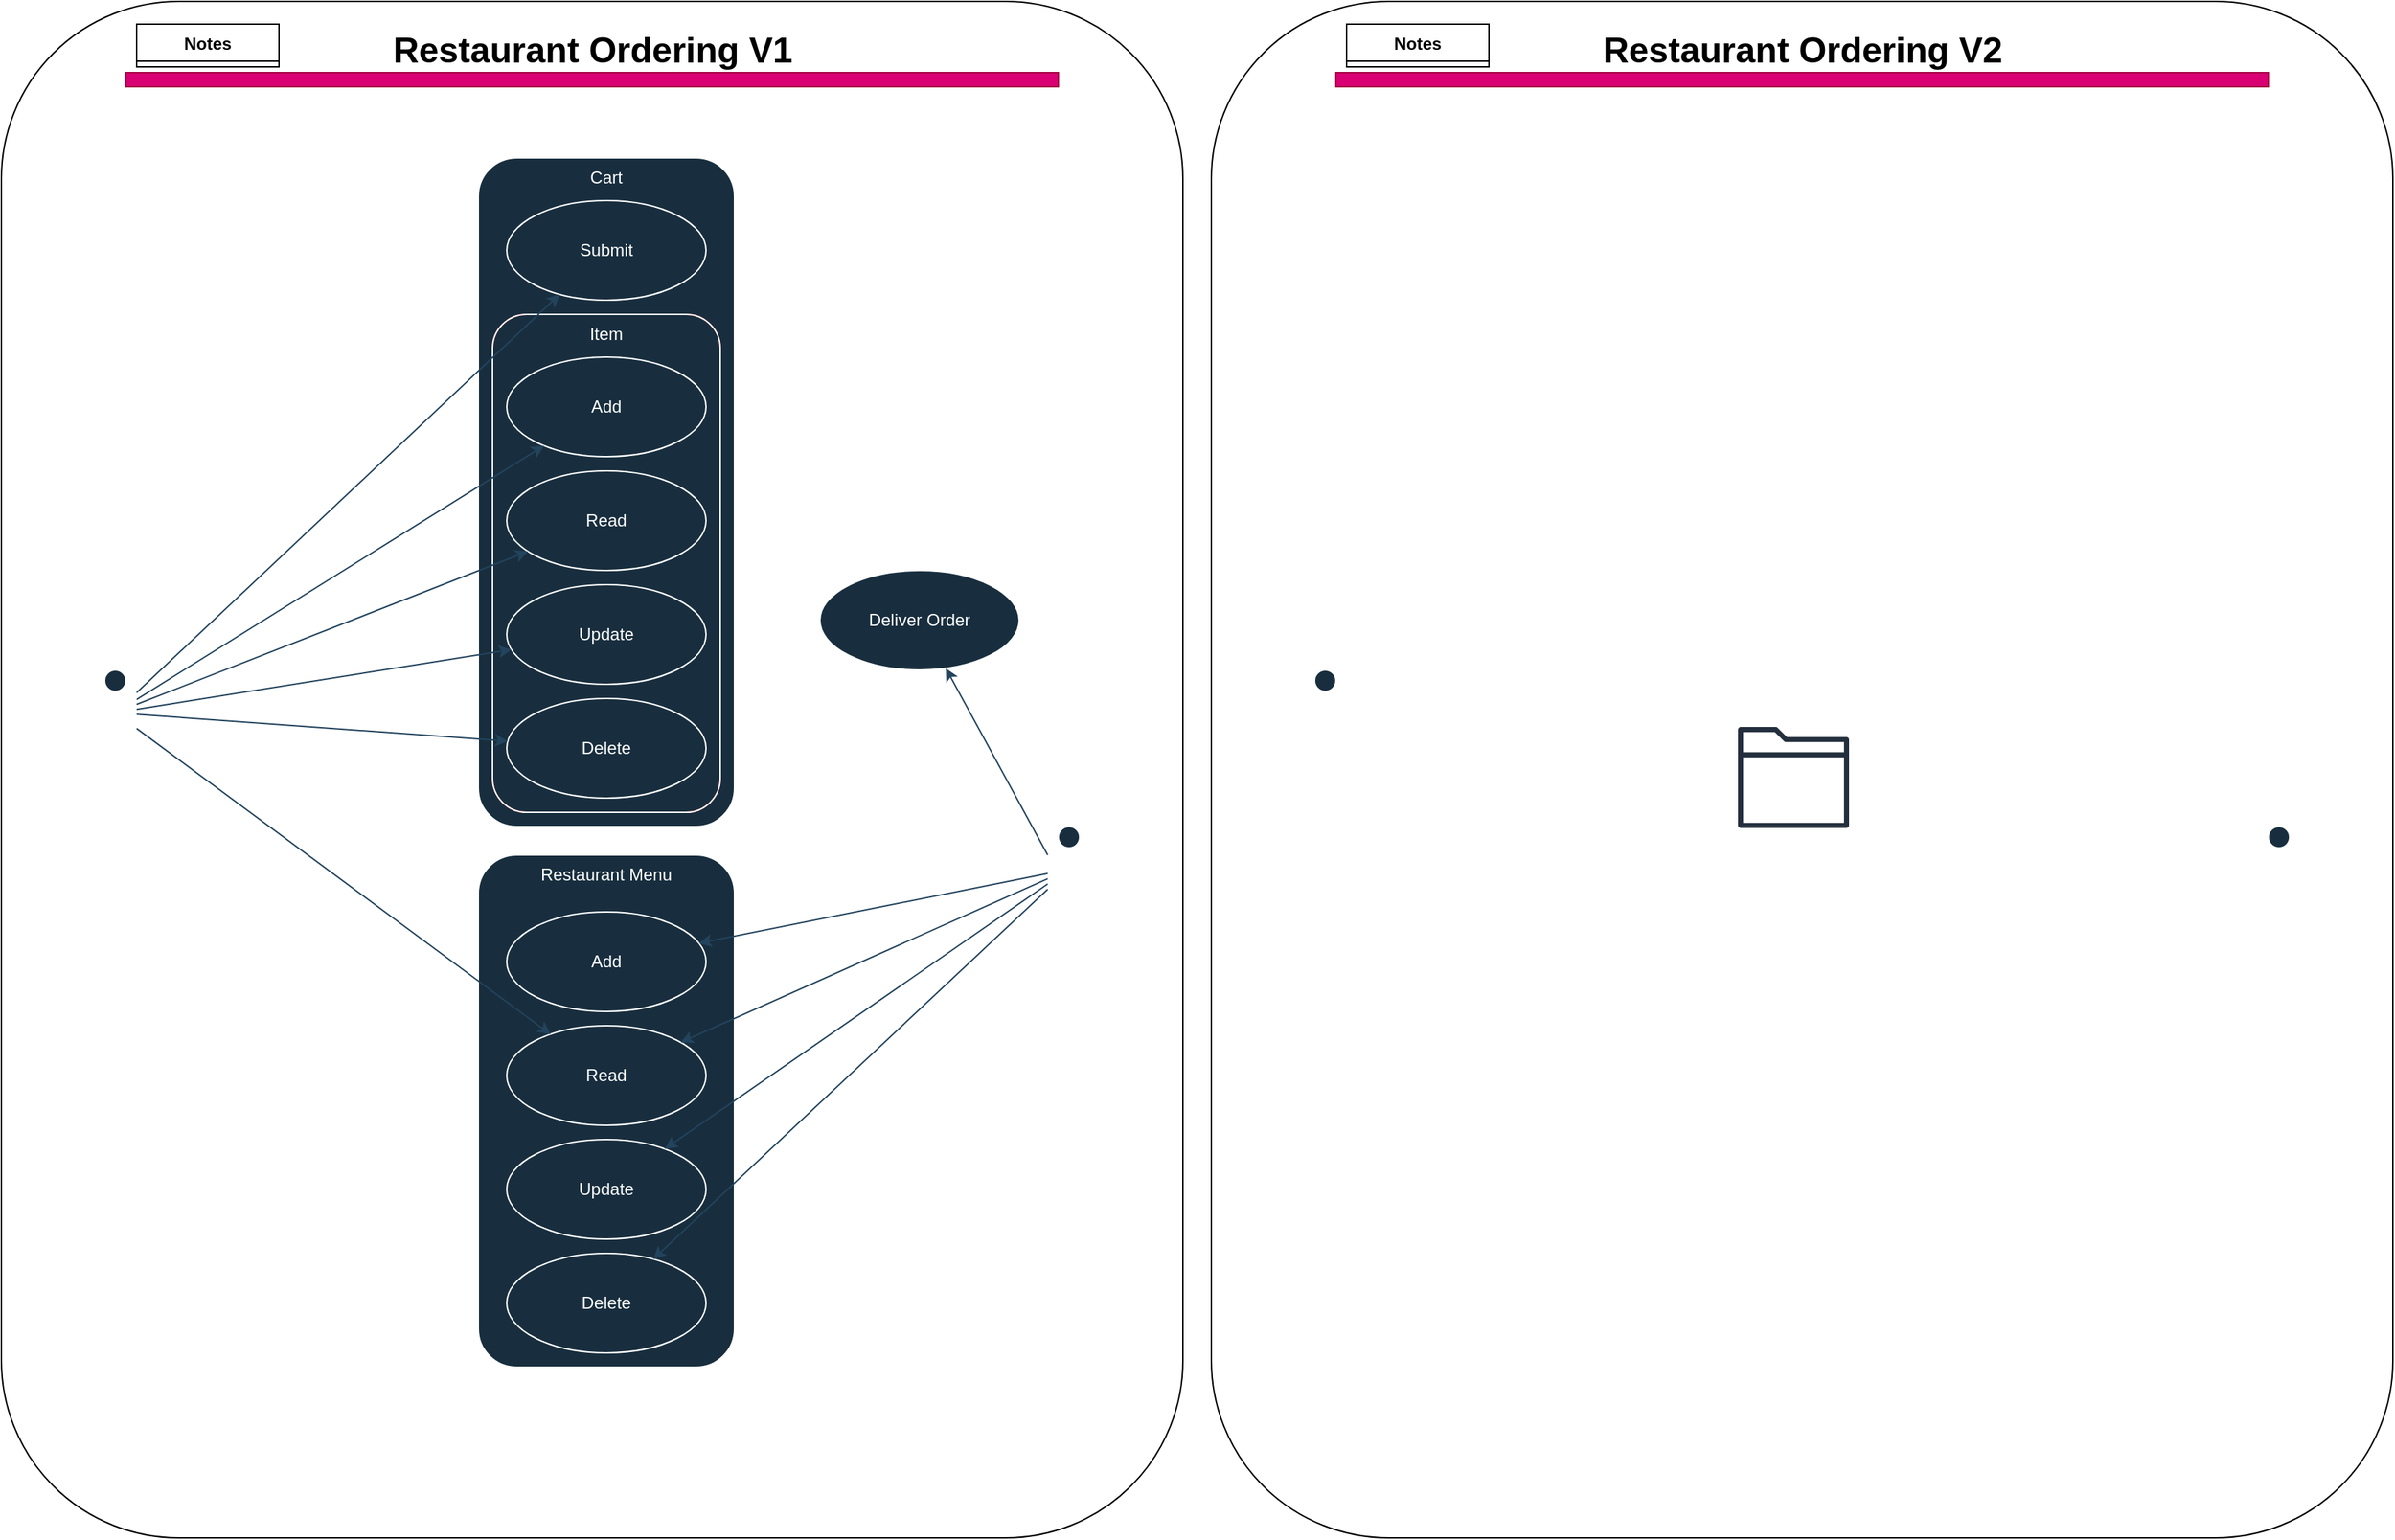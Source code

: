 <mxfile version="21.2.8" type="device">
  <diagram name="Page-1" id="_VKsZUqjI1KDM406V_db">
    <mxGraphModel dx="1540" dy="1145" grid="1" gridSize="10" guides="1" tooltips="1" connect="1" arrows="1" fold="1" page="1" pageScale="1" pageWidth="850" pageHeight="1100" math="0" shadow="0">
      <root>
        <mxCell id="0" />
        <mxCell id="1" parent="0" />
        <mxCell id="Q-EsAjGMg-Bfw-G2u1UZ-86" value="" style="rounded=1;whiteSpace=wrap;html=1;movable=1;resizable=1;rotatable=1;deletable=1;editable=1;locked=0;connectable=1;" vertex="1" parent="1">
          <mxGeometry x="860" y="10" width="830" height="1080" as="geometry" />
        </mxCell>
        <mxCell id="Q-EsAjGMg-Bfw-G2u1UZ-106" value="Restaurant Patron" style="shape=umlActor;verticalLabelPosition=bottom;verticalAlign=top;html=1;direction=east;labelBackgroundColor=none;fillColor=#182E3E;strokeColor=#FFFFFF;fontColor=#FFFFFF;rounded=1;" vertex="1" parent="1">
          <mxGeometry x="925" y="480" width="30" height="60" as="geometry" />
        </mxCell>
        <mxCell id="Q-EsAjGMg-Bfw-G2u1UZ-110" value="Restaurant Staff" style="shape=umlActor;verticalLabelPosition=bottom;verticalAlign=top;html=1;labelBackgroundColor=none;fillColor=#182E3E;strokeColor=#FFFFFF;fontColor=#FFFFFF;rounded=1;" vertex="1" parent="1">
          <mxGeometry x="1595" y="590" width="30" height="60" as="geometry" />
        </mxCell>
        <mxCell id="Q-EsAjGMg-Bfw-G2u1UZ-116" value="Restaurant Ordering V2" style="text;align=center;fontStyle=1;verticalAlign=middle;spacingLeft=3;spacingRight=3;strokeColor=none;rotatable=1;points=[[0,0.5],[1,0.5]];portConstraint=eastwest;html=1;fontSize=25;movable=1;resizable=1;deletable=1;editable=1;locked=0;connectable=1;" vertex="1" parent="1">
          <mxGeometry x="1125" y="30" width="300" height="26" as="geometry" />
        </mxCell>
        <mxCell id="Q-EsAjGMg-Bfw-G2u1UZ-117" value="" style="text;strokeColor=#A50040;fillColor=#d80073;align=left;verticalAlign=middle;spacingTop=-1;spacingLeft=4;spacingRight=4;rotatable=1;labelPosition=right;points=[];portConstraint=eastwest;fontColor=#ffffff;movable=1;resizable=1;deletable=1;editable=1;locked=0;connectable=1;" vertex="1" parent="1">
          <mxGeometry x="947.5" y="60" width="655" height="10" as="geometry" />
        </mxCell>
        <mxCell id="Q-EsAjGMg-Bfw-G2u1UZ-118" value="Notes" style="swimlane;fontStyle=1;align=center;verticalAlign=top;childLayout=stackLayout;horizontal=1;startSize=26;horizontalStack=0;resizeParent=1;resizeParentMax=0;resizeLast=0;collapsible=1;marginBottom=0;whiteSpace=wrap;html=1;movable=1;resizable=1;rotatable=1;deletable=1;editable=1;locked=0;connectable=1;" vertex="1" collapsed="1" parent="1">
          <mxGeometry x="955" y="26" width="100" height="30" as="geometry">
            <mxRectangle x="955" y="26" width="582.5" height="208" as="alternateBounds" />
          </mxGeometry>
        </mxCell>
        <mxCell id="Q-EsAjGMg-Bfw-G2u1UZ-119" value="&lt;p&gt;Notes:&amp;nbsp;&lt;/p&gt;&lt;p&gt;&lt;/p&gt;&lt;ul&gt;&lt;li&gt;&lt;br&gt;&lt;/li&gt;&lt;/ul&gt;" style="text;strokeColor=none;fillColor=default;align=left;verticalAlign=top;spacingLeft=4;spacingRight=4;overflow=hidden;rotatable=0;points=[[0,0.5],[1,0.5]];portConstraint=eastwest;whiteSpace=wrap;html=1;" vertex="1" parent="Q-EsAjGMg-Bfw-G2u1UZ-118">
          <mxGeometry y="26" width="582.5" height="174" as="geometry" />
        </mxCell>
        <mxCell id="Q-EsAjGMg-Bfw-G2u1UZ-120" value="" style="line;strokeWidth=1;fillColor=none;align=left;verticalAlign=middle;spacingTop=-1;spacingLeft=3;spacingRight=3;rotatable=0;labelPosition=right;points=[];portConstraint=eastwest;strokeColor=inherit;" vertex="1" parent="Q-EsAjGMg-Bfw-G2u1UZ-118">
          <mxGeometry y="200" width="582.5" height="8" as="geometry" />
        </mxCell>
        <mxCell id="Q-EsAjGMg-Bfw-G2u1UZ-121" value="" style="group;movable=0;resizable=0;rotatable=0;deletable=0;editable=0;locked=1;connectable=0;" vertex="1" connectable="0" parent="1">
          <mxGeometry x="10" y="10" width="830" height="1080" as="geometry" />
        </mxCell>
        <mxCell id="Q-EsAjGMg-Bfw-G2u1UZ-3" value="" style="rounded=1;whiteSpace=wrap;html=1;movable=1;resizable=1;rotatable=1;deletable=1;editable=1;locked=0;connectable=1;" vertex="1" parent="Q-EsAjGMg-Bfw-G2u1UZ-121">
          <mxGeometry width="830" height="1080" as="geometry" />
        </mxCell>
        <mxCell id="RNJ_qfoteNSc5oWdLL_N-144" value="" style="group;fillColor=#182E3E;labelBackgroundColor=none;fontColor=#FFFFFF;rounded=1;" parent="Q-EsAjGMg-Bfw-G2u1UZ-121" vertex="1" connectable="0">
          <mxGeometry x="335" y="110" width="180" height="470" as="geometry" />
        </mxCell>
        <mxCell id="RNJ_qfoteNSc5oWdLL_N-79" value="Cart" style="html=1;whiteSpace=wrap;verticalAlign=top;fillColor=none;container=0;labelBackgroundColor=none;strokeColor=#FFFFFF;fontColor=#FFFFFF;rounded=1;" parent="RNJ_qfoteNSc5oWdLL_N-144" vertex="1">
          <mxGeometry width="180" height="470" as="geometry" />
        </mxCell>
        <mxCell id="RNJ_qfoteNSc5oWdLL_N-143" value="" style="group;fillColor=none;labelBackgroundColor=none;fontColor=#ffffff;strokeColor=#B20000;rounded=1;" parent="RNJ_qfoteNSc5oWdLL_N-144" vertex="1" connectable="0">
          <mxGeometry x="10" y="110" width="160" height="350" as="geometry" />
        </mxCell>
        <mxCell id="RNJ_qfoteNSc5oWdLL_N-111" value="Item" style="html=1;whiteSpace=wrap;verticalAlign=top;fillColor=none;container=0;labelBackgroundColor=none;strokeColor=#FFFFFF;fontColor=#FFFFFF;rounded=1;" parent="RNJ_qfoteNSc5oWdLL_N-143" vertex="1">
          <mxGeometry width="160" height="350" as="geometry" />
        </mxCell>
        <mxCell id="RNJ_qfoteNSc5oWdLL_N-126" value="Add" style="ellipse;whiteSpace=wrap;html=1;labelBackgroundColor=none;fillColor=#182E3E;strokeColor=#FFFFFF;fontColor=#FFFFFF;rounded=1;" parent="RNJ_qfoteNSc5oWdLL_N-143" vertex="1">
          <mxGeometry x="10" y="30" width="140" height="70" as="geometry" />
        </mxCell>
        <mxCell id="RNJ_qfoteNSc5oWdLL_N-127" value="Read" style="ellipse;whiteSpace=wrap;html=1;labelBackgroundColor=none;fillColor=#182E3E;strokeColor=#FFFFFF;fontColor=#FFFFFF;rounded=1;" parent="RNJ_qfoteNSc5oWdLL_N-143" vertex="1">
          <mxGeometry x="10" y="110" width="140" height="70" as="geometry" />
        </mxCell>
        <mxCell id="RNJ_qfoteNSc5oWdLL_N-128" value="Update" style="ellipse;whiteSpace=wrap;html=1;labelBackgroundColor=none;fillColor=#182E3E;strokeColor=#FFFFFF;fontColor=#FFFFFF;rounded=1;" parent="RNJ_qfoteNSc5oWdLL_N-143" vertex="1">
          <mxGeometry x="10" y="190" width="140" height="70" as="geometry" />
        </mxCell>
        <mxCell id="RNJ_qfoteNSc5oWdLL_N-129" value="Delete" style="ellipse;whiteSpace=wrap;html=1;labelBackgroundColor=none;fillColor=#182E3E;strokeColor=#FFFFFF;fontColor=#FFFFFF;rounded=1;" parent="RNJ_qfoteNSc5oWdLL_N-143" vertex="1">
          <mxGeometry x="10" y="270" width="140" height="70" as="geometry" />
        </mxCell>
        <mxCell id="RNJ_qfoteNSc5oWdLL_N-44" value="Submit" style="ellipse;whiteSpace=wrap;html=1;labelBackgroundColor=none;fillColor=#182E3E;strokeColor=#FFFFFF;fontColor=#FFFFFF;rounded=1;" parent="RNJ_qfoteNSc5oWdLL_N-144" vertex="1">
          <mxGeometry x="20" y="30" width="140" height="70" as="geometry" />
        </mxCell>
        <mxCell id="RNJ_qfoteNSc5oWdLL_N-145" value="" style="group;fillColor=#182E3E;labelBackgroundColor=none;fontColor=#FFFFFF;rounded=1;" parent="Q-EsAjGMg-Bfw-G2u1UZ-121" vertex="1" connectable="0">
          <mxGeometry x="335" y="600" width="180" height="360" as="geometry" />
        </mxCell>
        <mxCell id="RNJ_qfoteNSc5oWdLL_N-82" value="Restaurant Menu" style="html=1;whiteSpace=wrap;verticalAlign=top;fillColor=none;labelBackgroundColor=none;strokeColor=#FFFFFF;fontColor=#FFFFFF;rounded=1;" parent="RNJ_qfoteNSc5oWdLL_N-145" vertex="1">
          <mxGeometry width="180" height="360" as="geometry" />
        </mxCell>
        <mxCell id="RNJ_qfoteNSc5oWdLL_N-83" value="Add" style="ellipse;whiteSpace=wrap;html=1;labelBackgroundColor=none;fillColor=#182E3E;strokeColor=#FFFFFF;fontColor=#FFFFFF;rounded=1;" parent="RNJ_qfoteNSc5oWdLL_N-145" vertex="1">
          <mxGeometry x="20" y="40" width="140" height="70" as="geometry" />
        </mxCell>
        <mxCell id="RNJ_qfoteNSc5oWdLL_N-84" value="Read" style="ellipse;whiteSpace=wrap;html=1;labelBackgroundColor=none;fillColor=#182E3E;strokeColor=#FFFFFF;fontColor=#FFFFFF;rounded=1;" parent="RNJ_qfoteNSc5oWdLL_N-145" vertex="1">
          <mxGeometry x="20" y="120" width="140" height="70" as="geometry" />
        </mxCell>
        <mxCell id="RNJ_qfoteNSc5oWdLL_N-86" value="Update" style="ellipse;whiteSpace=wrap;html=1;labelBackgroundColor=none;fillColor=#182E3E;strokeColor=#FFFFFF;fontColor=#FFFFFF;rounded=1;" parent="RNJ_qfoteNSc5oWdLL_N-145" vertex="1">
          <mxGeometry x="20" y="200" width="140" height="70" as="geometry" />
        </mxCell>
        <mxCell id="RNJ_qfoteNSc5oWdLL_N-85" value="Delete" style="ellipse;whiteSpace=wrap;html=1;labelBackgroundColor=none;fillColor=#182E3E;strokeColor=#FFFFFF;fontColor=#FFFFFF;rounded=1;" parent="RNJ_qfoteNSc5oWdLL_N-145" vertex="1">
          <mxGeometry x="20" y="280" width="140" height="70" as="geometry" />
        </mxCell>
        <mxCell id="RNJ_qfoteNSc5oWdLL_N-100" style="rounded=1;orthogonalLoop=1;jettySize=auto;html=1;labelBackgroundColor=none;strokeColor=#23445D;fontColor=default;" parent="Q-EsAjGMg-Bfw-G2u1UZ-121" source="RNJ_qfoteNSc5oWdLL_N-3" target="RNJ_qfoteNSc5oWdLL_N-84" edge="1">
          <mxGeometry relative="1" as="geometry" />
        </mxCell>
        <mxCell id="RNJ_qfoteNSc5oWdLL_N-101" style="rounded=1;orthogonalLoop=1;jettySize=auto;html=1;labelBackgroundColor=none;strokeColor=#23445D;fontColor=default;" parent="Q-EsAjGMg-Bfw-G2u1UZ-121" source="RNJ_qfoteNSc5oWdLL_N-3" target="RNJ_qfoteNSc5oWdLL_N-126" edge="1">
          <mxGeometry relative="1" as="geometry">
            <mxPoint x="391.378" y="215.698" as="targetPoint" />
          </mxGeometry>
        </mxCell>
        <mxCell id="RNJ_qfoteNSc5oWdLL_N-103" style="rounded=1;orthogonalLoop=1;jettySize=auto;html=1;labelBackgroundColor=none;strokeColor=#23445D;fontColor=default;" parent="Q-EsAjGMg-Bfw-G2u1UZ-121" source="RNJ_qfoteNSc5oWdLL_N-3" target="RNJ_qfoteNSc5oWdLL_N-128" edge="1">
          <mxGeometry relative="1" as="geometry">
            <mxPoint x="372.932" y="368.393" as="targetPoint" />
          </mxGeometry>
        </mxCell>
        <mxCell id="RNJ_qfoteNSc5oWdLL_N-104" style="rounded=1;orthogonalLoop=1;jettySize=auto;html=1;labelBackgroundColor=none;strokeColor=#23445D;fontColor=default;" parent="Q-EsAjGMg-Bfw-G2u1UZ-121" source="RNJ_qfoteNSc5oWdLL_N-3" target="RNJ_qfoteNSc5oWdLL_N-129" edge="1">
          <mxGeometry relative="1" as="geometry">
            <mxPoint x="360.805" y="438.955" as="targetPoint" />
          </mxGeometry>
        </mxCell>
        <mxCell id="RNJ_qfoteNSc5oWdLL_N-3" value="Restaurant Patron" style="shape=umlActor;verticalLabelPosition=bottom;verticalAlign=top;html=1;direction=east;labelBackgroundColor=none;fillColor=#182E3E;strokeColor=#FFFFFF;fontColor=#FFFFFF;rounded=1;" parent="Q-EsAjGMg-Bfw-G2u1UZ-121" vertex="1">
          <mxGeometry x="65" y="470" width="30" height="60" as="geometry" />
        </mxCell>
        <mxCell id="RNJ_qfoteNSc5oWdLL_N-96" style="rounded=1;orthogonalLoop=1;jettySize=auto;html=1;labelBackgroundColor=none;strokeColor=#23445D;fontColor=default;" parent="Q-EsAjGMg-Bfw-G2u1UZ-121" source="RNJ_qfoteNSc5oWdLL_N-10" target="RNJ_qfoteNSc5oWdLL_N-83" edge="1">
          <mxGeometry relative="1" as="geometry" />
        </mxCell>
        <mxCell id="RNJ_qfoteNSc5oWdLL_N-97" style="rounded=1;orthogonalLoop=1;jettySize=auto;html=1;labelBackgroundColor=none;strokeColor=#23445D;fontColor=default;" parent="Q-EsAjGMg-Bfw-G2u1UZ-121" source="RNJ_qfoteNSc5oWdLL_N-10" target="RNJ_qfoteNSc5oWdLL_N-84" edge="1">
          <mxGeometry relative="1" as="geometry" />
        </mxCell>
        <mxCell id="RNJ_qfoteNSc5oWdLL_N-10" value="Restaurant Staff" style="shape=umlActor;verticalLabelPosition=bottom;verticalAlign=top;html=1;labelBackgroundColor=none;fillColor=#182E3E;strokeColor=#FFFFFF;fontColor=#FFFFFF;rounded=1;" parent="Q-EsAjGMg-Bfw-G2u1UZ-121" vertex="1">
          <mxGeometry x="735" y="580" width="30" height="60" as="geometry" />
        </mxCell>
        <mxCell id="RNJ_qfoteNSc5oWdLL_N-98" style="rounded=1;orthogonalLoop=1;jettySize=auto;html=1;labelBackgroundColor=none;strokeColor=#23445D;fontColor=default;" parent="Q-EsAjGMg-Bfw-G2u1UZ-121" source="RNJ_qfoteNSc5oWdLL_N-10" target="RNJ_qfoteNSc5oWdLL_N-85" edge="1">
          <mxGeometry relative="1" as="geometry">
            <mxPoint x="777" y="529" as="sourcePoint" />
            <mxPoint x="525" y="661" as="targetPoint" />
          </mxGeometry>
        </mxCell>
        <mxCell id="RNJ_qfoteNSc5oWdLL_N-99" style="rounded=1;orthogonalLoop=1;jettySize=auto;html=1;labelBackgroundColor=none;strokeColor=#23445D;fontColor=default;" parent="Q-EsAjGMg-Bfw-G2u1UZ-121" source="RNJ_qfoteNSc5oWdLL_N-10" target="RNJ_qfoteNSc5oWdLL_N-86" edge="1">
          <mxGeometry relative="1" as="geometry">
            <mxPoint x="797" y="520" as="sourcePoint" />
            <mxPoint x="535" y="724" as="targetPoint" />
          </mxGeometry>
        </mxCell>
        <mxCell id="RNJ_qfoteNSc5oWdLL_N-102" style="rounded=1;orthogonalLoop=1;jettySize=auto;html=1;labelBackgroundColor=none;strokeColor=#23445D;fontColor=default;" parent="Q-EsAjGMg-Bfw-G2u1UZ-121" source="RNJ_qfoteNSc5oWdLL_N-3" target="RNJ_qfoteNSc5oWdLL_N-127" edge="1">
          <mxGeometry relative="1" as="geometry">
            <mxPoint x="125" y="456" as="sourcePoint" />
            <mxPoint x="383.579" y="293.215" as="targetPoint" />
          </mxGeometry>
        </mxCell>
        <mxCell id="RNJ_qfoteNSc5oWdLL_N-123" style="rounded=1;orthogonalLoop=1;jettySize=auto;html=1;labelBackgroundColor=none;strokeColor=#23445D;fontColor=default;" parent="Q-EsAjGMg-Bfw-G2u1UZ-121" source="RNJ_qfoteNSc5oWdLL_N-3" target="RNJ_qfoteNSc5oWdLL_N-44" edge="1">
          <mxGeometry relative="1" as="geometry">
            <mxPoint x="144" y="518" as="sourcePoint" />
            <mxPoint x="410" y="460" as="targetPoint" />
          </mxGeometry>
        </mxCell>
        <mxCell id="RNJ_qfoteNSc5oWdLL_N-19" value="Deliver Order" style="ellipse;whiteSpace=wrap;html=1;labelBackgroundColor=none;fillColor=#182E3E;strokeColor=#FFFFFF;fontColor=#FFFFFF;rounded=1;" parent="Q-EsAjGMg-Bfw-G2u1UZ-121" vertex="1">
          <mxGeometry x="575" y="400" width="140" height="70" as="geometry" />
        </mxCell>
        <mxCell id="RNJ_qfoteNSc5oWdLL_N-112" style="rounded=1;orthogonalLoop=1;jettySize=auto;html=1;exitX=0;exitY=0.333;exitDx=0;exitDy=0;exitPerimeter=0;labelBackgroundColor=none;strokeColor=#23445D;fontColor=default;" parent="Q-EsAjGMg-Bfw-G2u1UZ-121" source="RNJ_qfoteNSc5oWdLL_N-10" target="RNJ_qfoteNSc5oWdLL_N-19" edge="1">
          <mxGeometry relative="1" as="geometry" />
        </mxCell>
        <mxCell id="Q-EsAjGMg-Bfw-G2u1UZ-6" value="Restaurant Ordering V1" style="text;align=center;fontStyle=1;verticalAlign=middle;spacingLeft=3;spacingRight=3;strokeColor=none;rotatable=1;points=[[0,0.5],[1,0.5]];portConstraint=eastwest;html=1;fontSize=25;movable=1;resizable=1;deletable=1;editable=1;locked=0;connectable=1;" vertex="1" parent="Q-EsAjGMg-Bfw-G2u1UZ-121">
          <mxGeometry x="265" y="20" width="300" height="26" as="geometry" />
        </mxCell>
        <mxCell id="Q-EsAjGMg-Bfw-G2u1UZ-7" value="" style="text;strokeColor=#A50040;fillColor=#d80073;align=left;verticalAlign=middle;spacingTop=-1;spacingLeft=4;spacingRight=4;rotatable=1;labelPosition=right;points=[];portConstraint=eastwest;fontColor=#ffffff;movable=1;resizable=1;deletable=1;editable=1;locked=0;connectable=1;" vertex="1" parent="Q-EsAjGMg-Bfw-G2u1UZ-121">
          <mxGeometry x="87.5" y="50" width="655" height="10" as="geometry" />
        </mxCell>
        <mxCell id="Q-EsAjGMg-Bfw-G2u1UZ-9" value="Notes" style="swimlane;fontStyle=1;align=center;verticalAlign=top;childLayout=stackLayout;horizontal=1;startSize=26;horizontalStack=0;resizeParent=1;resizeParentMax=0;resizeLast=0;collapsible=1;marginBottom=0;whiteSpace=wrap;html=1;movable=1;resizable=1;rotatable=1;deletable=1;editable=1;locked=0;connectable=1;" vertex="1" collapsed="1" parent="Q-EsAjGMg-Bfw-G2u1UZ-121">
          <mxGeometry x="95" y="16" width="100" height="30" as="geometry">
            <mxRectangle x="7.5" width="582.5" height="208" as="alternateBounds" />
          </mxGeometry>
        </mxCell>
        <mxCell id="Q-EsAjGMg-Bfw-G2u1UZ-13" value="&lt;p&gt;Notes:&amp;nbsp;&lt;/p&gt;&lt;p&gt;&lt;/p&gt;&lt;ul&gt;&lt;li&gt;Considering main business items: Cart, Cart Items, and Restaurant Menu&lt;/li&gt;&lt;li&gt;Feels incomplete:&lt;/li&gt;&lt;li&gt;Feels incorrect:&amp;nbsp;&lt;/li&gt;&lt;ul&gt;&lt;li&gt;We&#39;re not adding to &#39;Item&#39;, but an &#39;Item&#39; to a &#39;Cart&#39;;&amp;nbsp;&lt;/li&gt;&lt;/ul&gt;&lt;/ul&gt;" style="text;strokeColor=none;fillColor=default;align=left;verticalAlign=top;spacingLeft=4;spacingRight=4;overflow=hidden;rotatable=0;points=[[0,0.5],[1,0.5]];portConstraint=eastwest;whiteSpace=wrap;html=1;" vertex="1" parent="Q-EsAjGMg-Bfw-G2u1UZ-9">
          <mxGeometry y="26" width="582.5" height="174" as="geometry" />
        </mxCell>
        <mxCell id="Q-EsAjGMg-Bfw-G2u1UZ-11" value="" style="line;strokeWidth=1;fillColor=none;align=left;verticalAlign=middle;spacingTop=-1;spacingLeft=3;spacingRight=3;rotatable=0;labelPosition=right;points=[];portConstraint=eastwest;strokeColor=inherit;" vertex="1" parent="Q-EsAjGMg-Bfw-G2u1UZ-9">
          <mxGeometry y="200" width="582.5" height="8" as="geometry" />
        </mxCell>
        <mxCell id="Q-EsAjGMg-Bfw-G2u1UZ-123" value="" style="sketch=0;outlineConnect=0;fontColor=#232F3E;gradientColor=none;fillColor=#232F3D;strokeColor=none;dashed=0;verticalLabelPosition=bottom;verticalAlign=top;align=center;html=1;fontSize=12;fontStyle=0;aspect=fixed;pointerEvents=1;shape=mxgraph.aws4.folder;" vertex="1" parent="1">
          <mxGeometry x="1230" y="520" width="78" height="71" as="geometry" />
        </mxCell>
      </root>
    </mxGraphModel>
  </diagram>
</mxfile>
